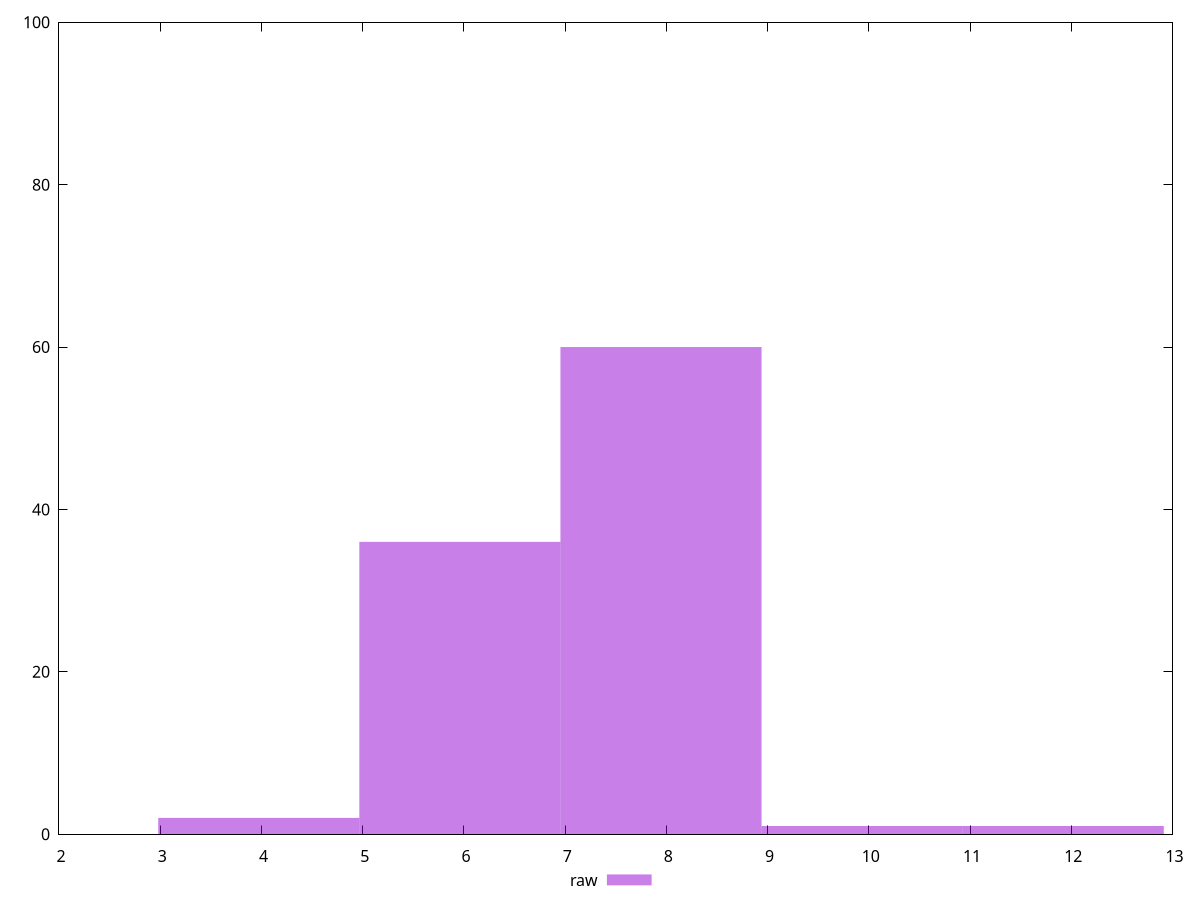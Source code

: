 reset
set terminal svg size 640, 490 enhanced background rgb 'white'
set output "reprap/network-server-latency/samples/pages+cached+noadtech/raw/histogram.svg"

$raw <<EOF
7.946990984547397 60
5.9602432384105475 36
9.933738730684246 1
11.920486476821095 1
3.9734954922736985 2
EOF

set key outside below
set boxwidth 1.9867477461368492
set yrange [0:100]
set style fill transparent solid 0.5 noborder

plot \
  $raw title "raw" with boxes, \


reset